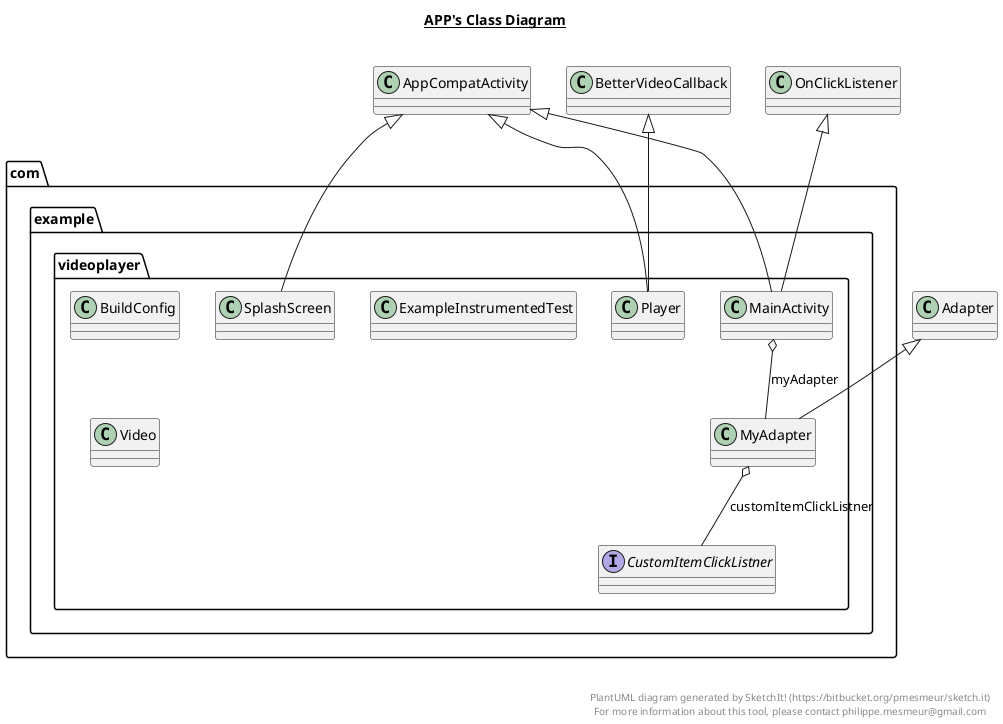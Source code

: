 @startuml

title __APP's Class Diagram__\n

  package com.example.videoplayer {
    class BuildConfig {
    }
  }
  

  package com.example.videoplayer {
    interface CustomItemClickListner {
    }
  }
  

  package com.example.videoplayer {
    class ExampleInstrumentedTest {
    }
  }
  

  package com.example.videoplayer {
    class MainActivity {
    }
  }
  

  package com.example.videoplayer {
    class MyAdapter {
    }
  }
  

  package com.example.videoplayer {
    class Player {
    }
  }
  

  package com.example.videoplayer {
    class SplashScreen {
    }
  }
  

  package com.example.videoplayer {
    class Video {
    }
  }
  

  MainActivity -up-|> OnClickListener
  MainActivity -up-|> AppCompatActivity
  MainActivity o-- MyAdapter : myAdapter
  MyAdapter -up-|> Adapter
  MyAdapter o-- CustomItemClickListner : customItemClickListner
  Player -up-|> BetterVideoCallback
  Player -up-|> AppCompatActivity
  SplashScreen -up-|> AppCompatActivity


right footer


PlantUML diagram generated by SketchIt! (https://bitbucket.org/pmesmeur/sketch.it)
For more information about this tool, please contact philippe.mesmeur@gmail.com
endfooter

@enduml
